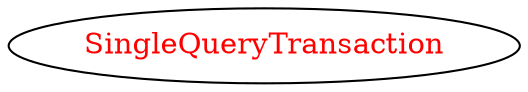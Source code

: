 digraph dependencyGraph {
 concentrate=true;
 ranksep="2.0";
 rankdir="LR"; 
 splines="ortho";
"SingleQueryTransaction" [fontcolor="red"];
}